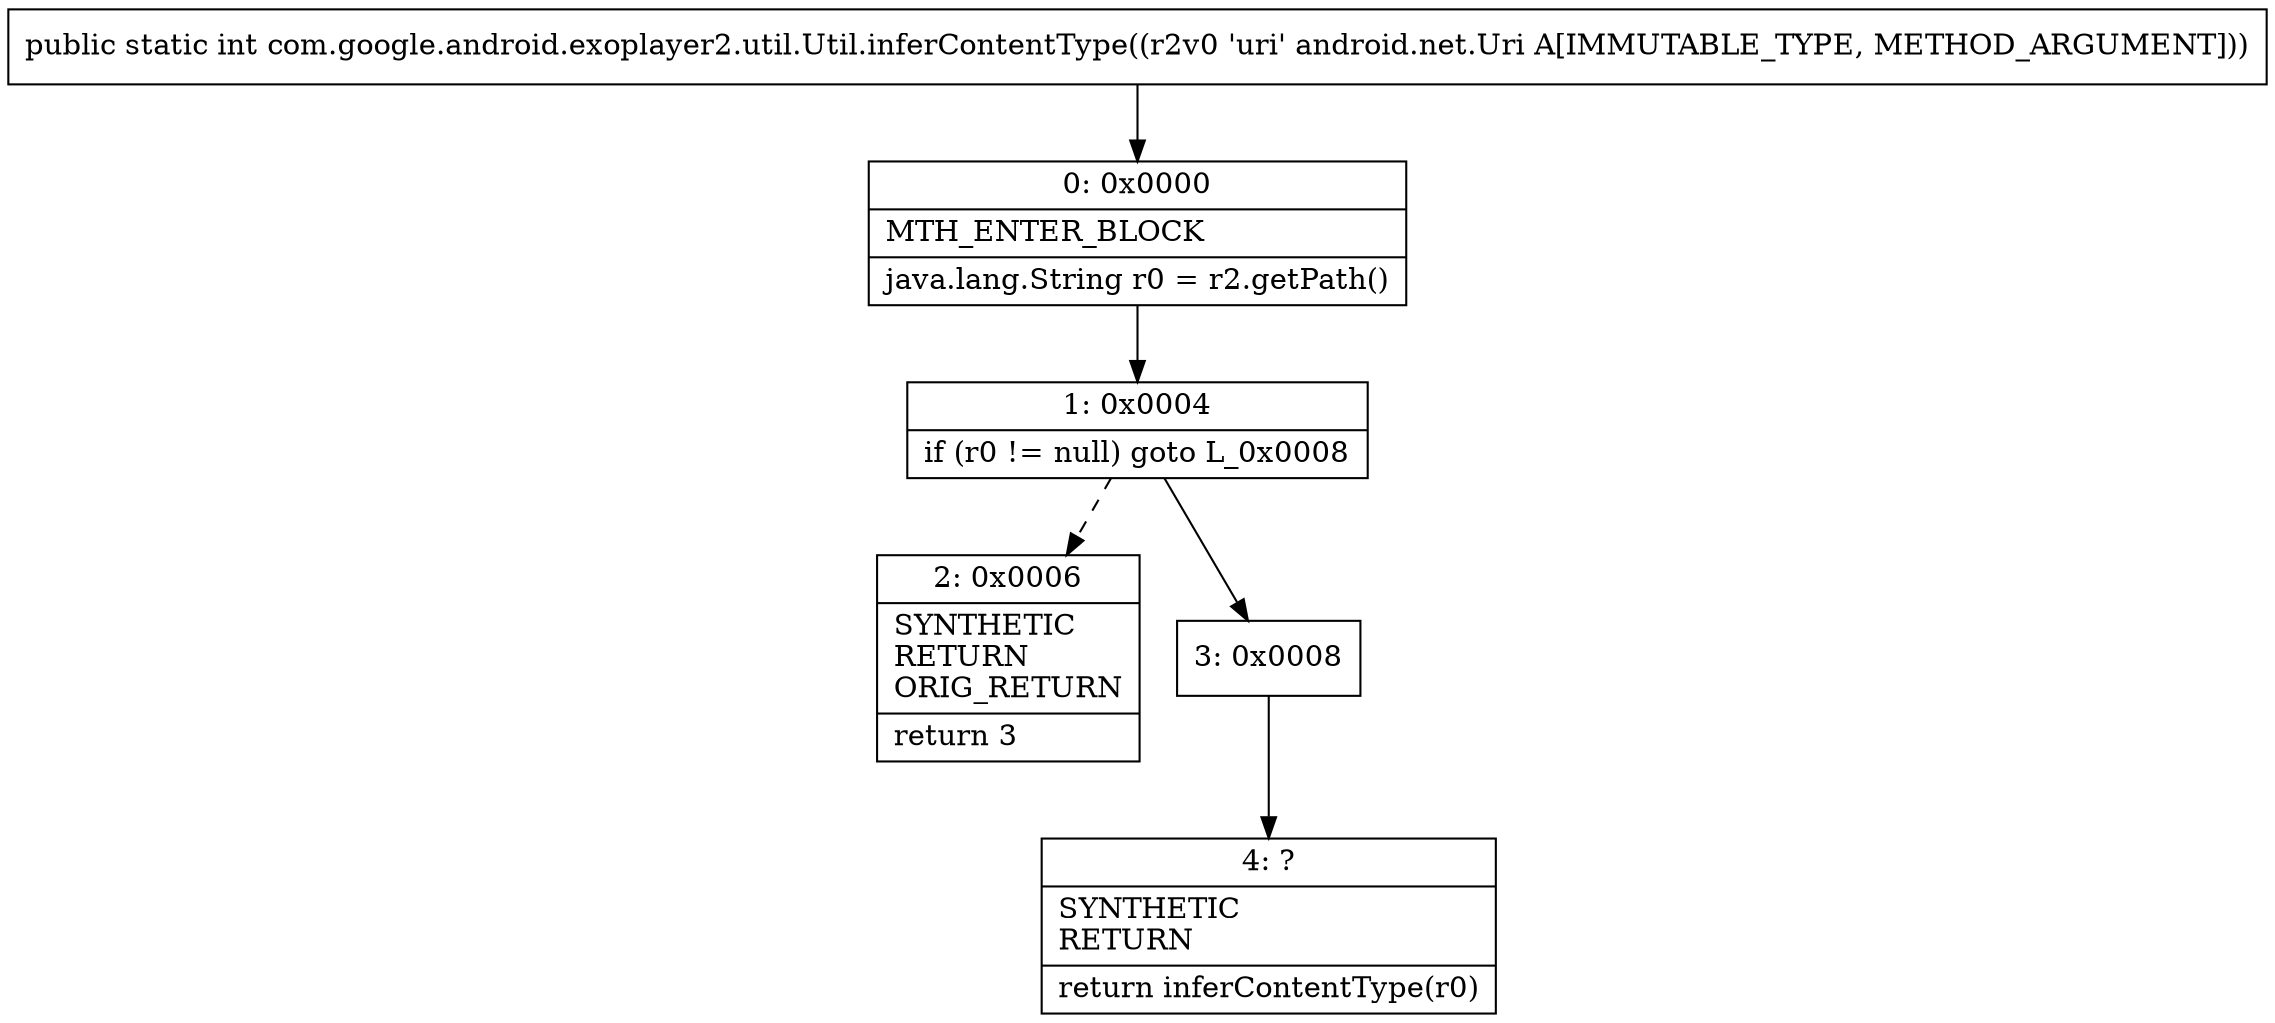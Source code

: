 digraph "CFG forcom.google.android.exoplayer2.util.Util.inferContentType(Landroid\/net\/Uri;)I" {
Node_0 [shape=record,label="{0\:\ 0x0000|MTH_ENTER_BLOCK\l|java.lang.String r0 = r2.getPath()\l}"];
Node_1 [shape=record,label="{1\:\ 0x0004|if (r0 != null) goto L_0x0008\l}"];
Node_2 [shape=record,label="{2\:\ 0x0006|SYNTHETIC\lRETURN\lORIG_RETURN\l|return 3\l}"];
Node_3 [shape=record,label="{3\:\ 0x0008}"];
Node_4 [shape=record,label="{4\:\ ?|SYNTHETIC\lRETURN\l|return inferContentType(r0)\l}"];
MethodNode[shape=record,label="{public static int com.google.android.exoplayer2.util.Util.inferContentType((r2v0 'uri' android.net.Uri A[IMMUTABLE_TYPE, METHOD_ARGUMENT])) }"];
MethodNode -> Node_0;
Node_0 -> Node_1;
Node_1 -> Node_2[style=dashed];
Node_1 -> Node_3;
Node_3 -> Node_4;
}

